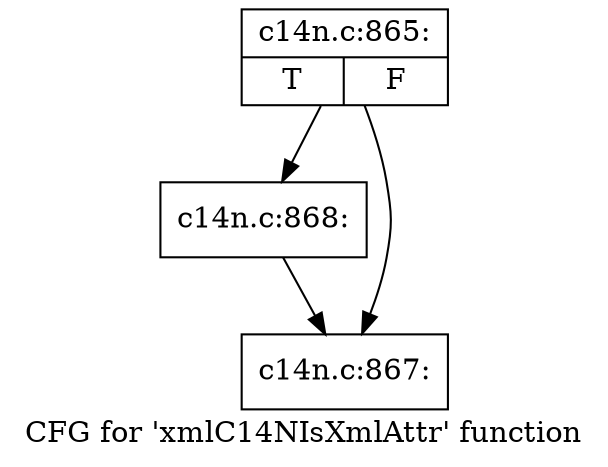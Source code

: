 digraph "CFG for 'xmlC14NIsXmlAttr' function" {
	label="CFG for 'xmlC14NIsXmlAttr' function";

	Node0x4b4d280 [shape=record,label="{c14n.c:865:|{<s0>T|<s1>F}}"];
	Node0x4b4d280 -> Node0x4b525f0;
	Node0x4b4d280 -> Node0x4b525a0;
	Node0x4b525f0 [shape=record,label="{c14n.c:868:}"];
	Node0x4b525f0 -> Node0x4b525a0;
	Node0x4b525a0 [shape=record,label="{c14n.c:867:}"];
}
